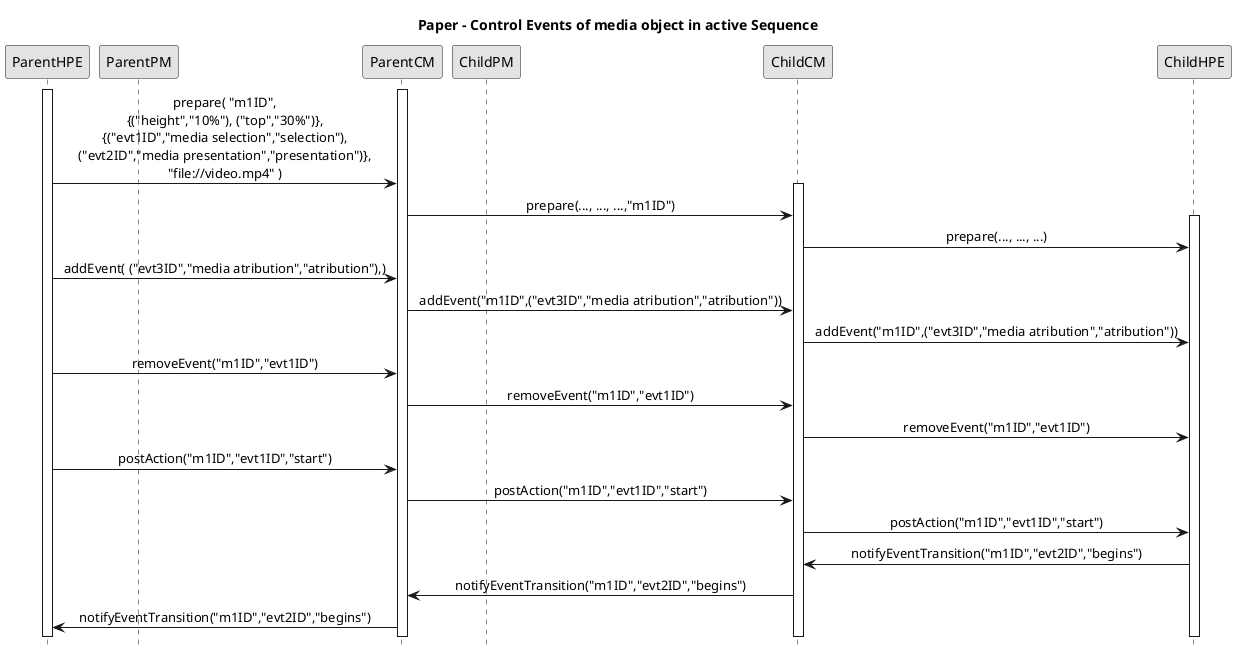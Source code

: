 '====================Begining PLANTUML params====================
@startuml
hide footbox
skinparam monochrome true
skinparam sequenceMessageAlign center

participant ParentHPE
participant ParentPM
participant ParentCM
participant ChildPM
participant ChildCM
participant ChildHPE

'====================Paper - Control Events of media object in active Sequence====================
title Paper - Control Events of media object in active Sequence
activate ParentHPE
activate ParentCM
ParentHPE->ParentCM: prepare( "m1ID",\n{("height","10%"), ("top","30%")},\n{("evt1ID","media selection","selection"),\n("evt2ID","media presentation","presentation")},\n"file://video.mp4" )
activate ChildCM
ParentCM->ChildCM:   prepare(..., ..., ...,"m1ID")
activate ChildHPE
ChildCM->ChildHPE:   prepare(..., ..., ...)
ParentHPE->ParentCM: addEvent( ("evt3ID","media atribution","atribution"),)
ParentCM->ChildCM:   addEvent("m1ID",("evt3ID","media atribution","atribution"))
ChildCM->ChildHPE:   addEvent("m1ID",("evt3ID","media atribution","atribution"))
ParentHPE->ParentCM: removeEvent("m1ID","evt1ID")
ParentCM->ChildCM:   removeEvent("m1ID","evt1ID")
ChildCM->ChildHPE:   removeEvent("m1ID","evt1ID")
ParentHPE->ParentCM: postAction("m1ID","evt1ID","start")
ParentCM->ChildCM:   postAction("m1ID","evt1ID","start")
ChildCM->ChildHPE:   postAction("m1ID","evt1ID","start")
ChildHPE->ChildCM:   notifyEventTransition("m1ID","evt2ID","begins")
ChildCM->ParentCM:   notifyEventTransition("m1ID","evt2ID","begins")
ParentCM->ParentHPE: notifyEventTransition("m1ID","evt2ID","begins")

'====================Ending PLANTUML params====================
@enduml